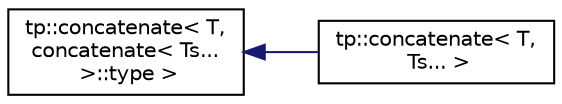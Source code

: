 digraph "Graphical Class Hierarchy"
{
 // LATEX_PDF_SIZE
  edge [fontname="Helvetica",fontsize="10",labelfontname="Helvetica",labelfontsize="10"];
  node [fontname="Helvetica",fontsize="10",shape=record];
  rankdir="LR";
  Node0 [label="tp::concatenate\< T,\l concatenate\< Ts...\l \>::type \>",height=0.2,width=0.4,color="black", fillcolor="white", style="filled",URL="$structtp_1_1concatenate.html",tooltip=" "];
  Node0 -> Node1 [dir="back",color="midnightblue",fontsize="10",style="solid",fontname="Helvetica"];
  Node1 [label="tp::concatenate\< T,\l Ts... \>",height=0.2,width=0.4,color="black", fillcolor="white", style="filled",URL="$structtp_1_1concatenate_3_01T_00_01Ts_8_8_8_01_4.html",tooltip=" "];
}
